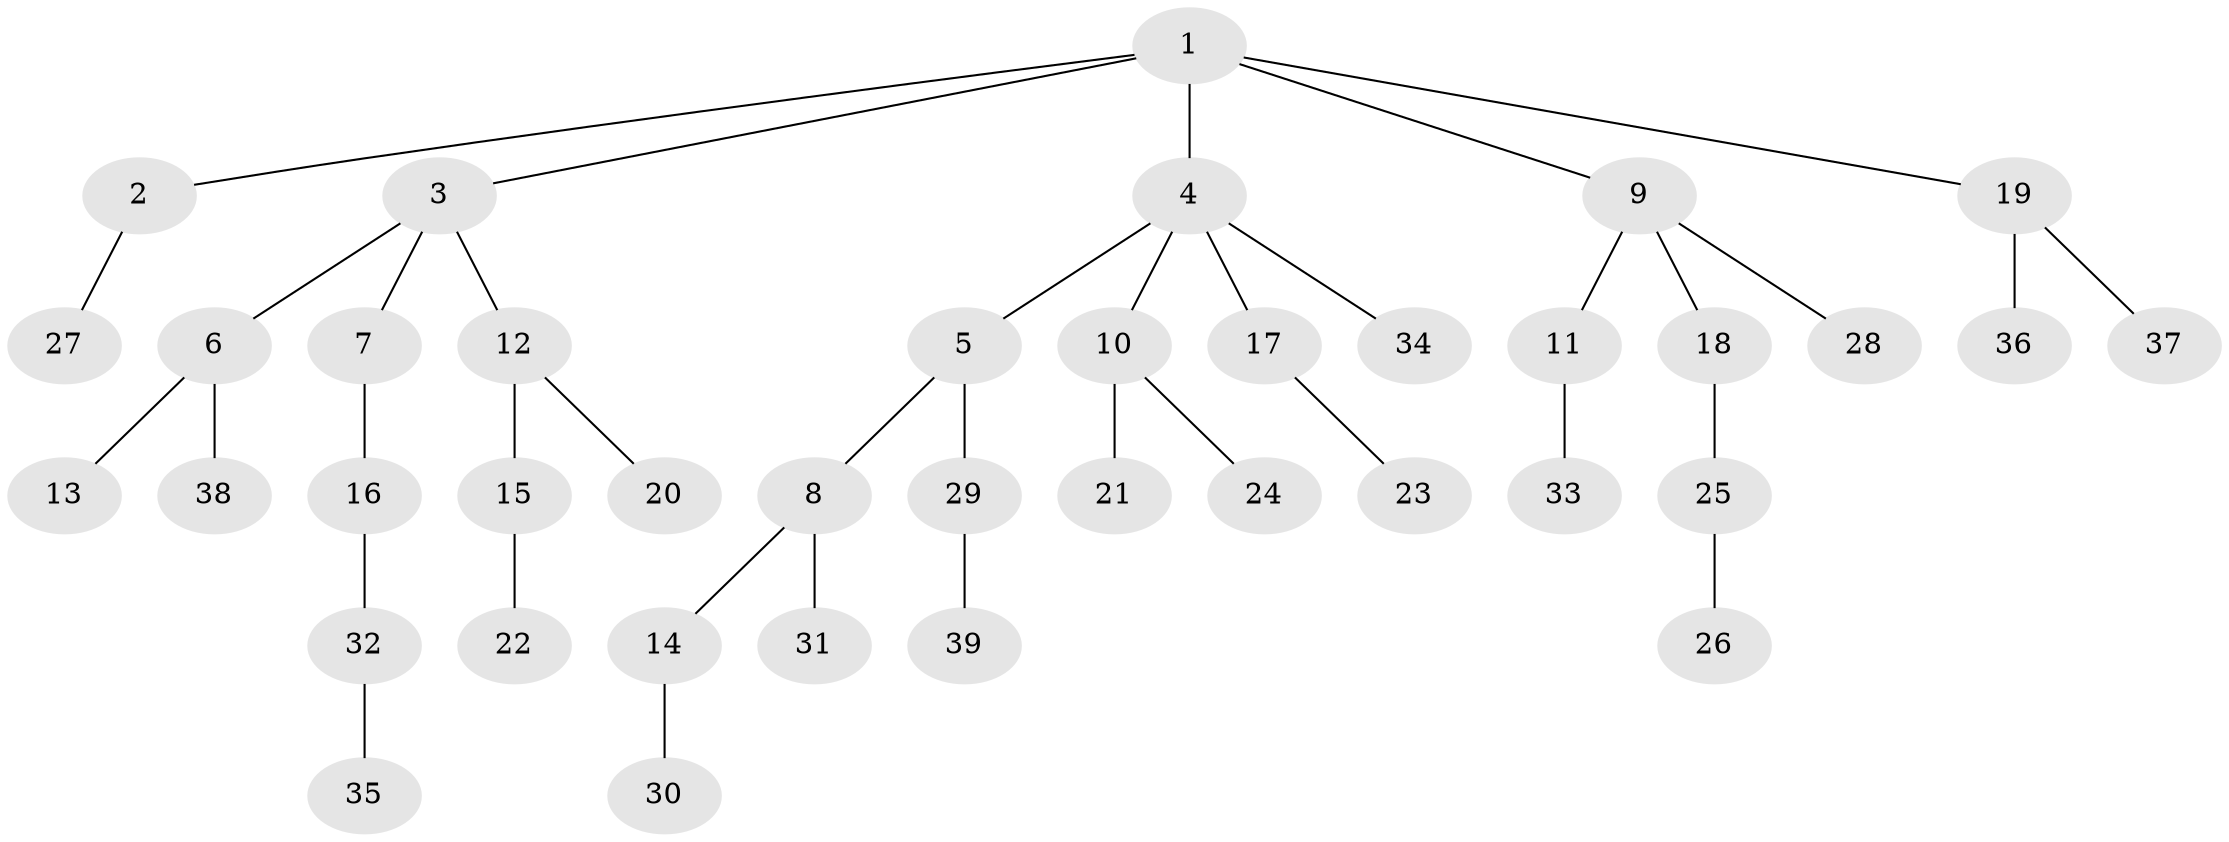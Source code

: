 // original degree distribution, {6: 0.013513513513513514, 1: 0.44594594594594594, 2: 0.3108108108108108, 5: 0.04054054054054054, 3: 0.13513513513513514, 4: 0.05405405405405406}
// Generated by graph-tools (version 1.1) at 2025/37/03/09/25 02:37:07]
// undirected, 39 vertices, 38 edges
graph export_dot {
graph [start="1"]
  node [color=gray90,style=filled];
  1;
  2;
  3;
  4;
  5;
  6;
  7;
  8;
  9;
  10;
  11;
  12;
  13;
  14;
  15;
  16;
  17;
  18;
  19;
  20;
  21;
  22;
  23;
  24;
  25;
  26;
  27;
  28;
  29;
  30;
  31;
  32;
  33;
  34;
  35;
  36;
  37;
  38;
  39;
  1 -- 2 [weight=1.0];
  1 -- 3 [weight=1.0];
  1 -- 4 [weight=1.0];
  1 -- 9 [weight=1.0];
  1 -- 19 [weight=1.0];
  2 -- 27 [weight=1.0];
  3 -- 6 [weight=1.0];
  3 -- 7 [weight=1.0];
  3 -- 12 [weight=1.0];
  4 -- 5 [weight=1.0];
  4 -- 10 [weight=1.0];
  4 -- 17 [weight=1.0];
  4 -- 34 [weight=1.0];
  5 -- 8 [weight=1.0];
  5 -- 29 [weight=1.0];
  6 -- 13 [weight=1.0];
  6 -- 38 [weight=1.0];
  7 -- 16 [weight=1.0];
  8 -- 14 [weight=1.0];
  8 -- 31 [weight=3.0];
  9 -- 11 [weight=1.0];
  9 -- 18 [weight=1.0];
  9 -- 28 [weight=1.0];
  10 -- 21 [weight=1.0];
  10 -- 24 [weight=1.0];
  11 -- 33 [weight=1.0];
  12 -- 15 [weight=1.0];
  12 -- 20 [weight=1.0];
  14 -- 30 [weight=1.0];
  15 -- 22 [weight=1.0];
  16 -- 32 [weight=1.0];
  17 -- 23 [weight=1.0];
  18 -- 25 [weight=1.0];
  19 -- 36 [weight=1.0];
  19 -- 37 [weight=1.0];
  25 -- 26 [weight=2.0];
  29 -- 39 [weight=1.0];
  32 -- 35 [weight=1.0];
}
